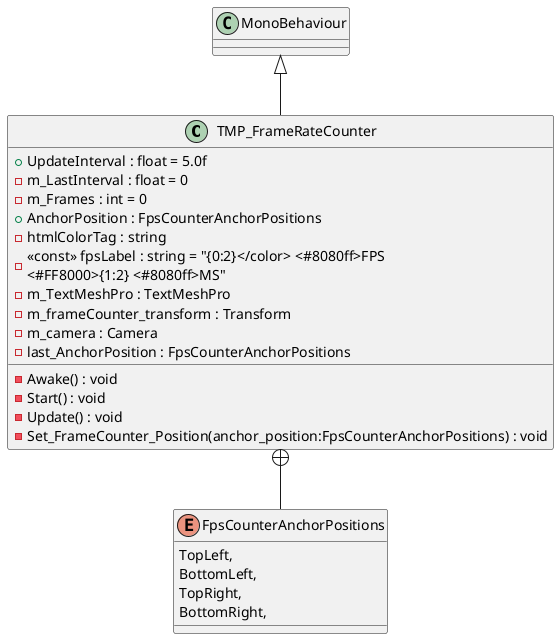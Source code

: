 @startuml
class TMP_FrameRateCounter {
    + UpdateInterval : float = 5.0f
    - m_LastInterval : float = 0
    - m_Frames : int = 0
    + AnchorPosition : FpsCounterAnchorPositions
    - htmlColorTag : string
    - <<const>> fpsLabel : string = "{0:2&#125;</color> <#8080ff>FPS \n<#FF8000>{1:2&#125; <#8080ff>MS"
    - m_TextMeshPro : TextMeshPro
    - m_frameCounter_transform : Transform
    - m_camera : Camera
    - last_AnchorPosition : FpsCounterAnchorPositions
    - Awake() : void
    - Start() : void
    - Update() : void
    - Set_FrameCounter_Position(anchor_position:FpsCounterAnchorPositions) : void
}
enum FpsCounterAnchorPositions {
    TopLeft,
    BottomLeft,
    TopRight,
    BottomRight,
}
MonoBehaviour <|-- TMP_FrameRateCounter
TMP_FrameRateCounter +-- FpsCounterAnchorPositions
@enduml
